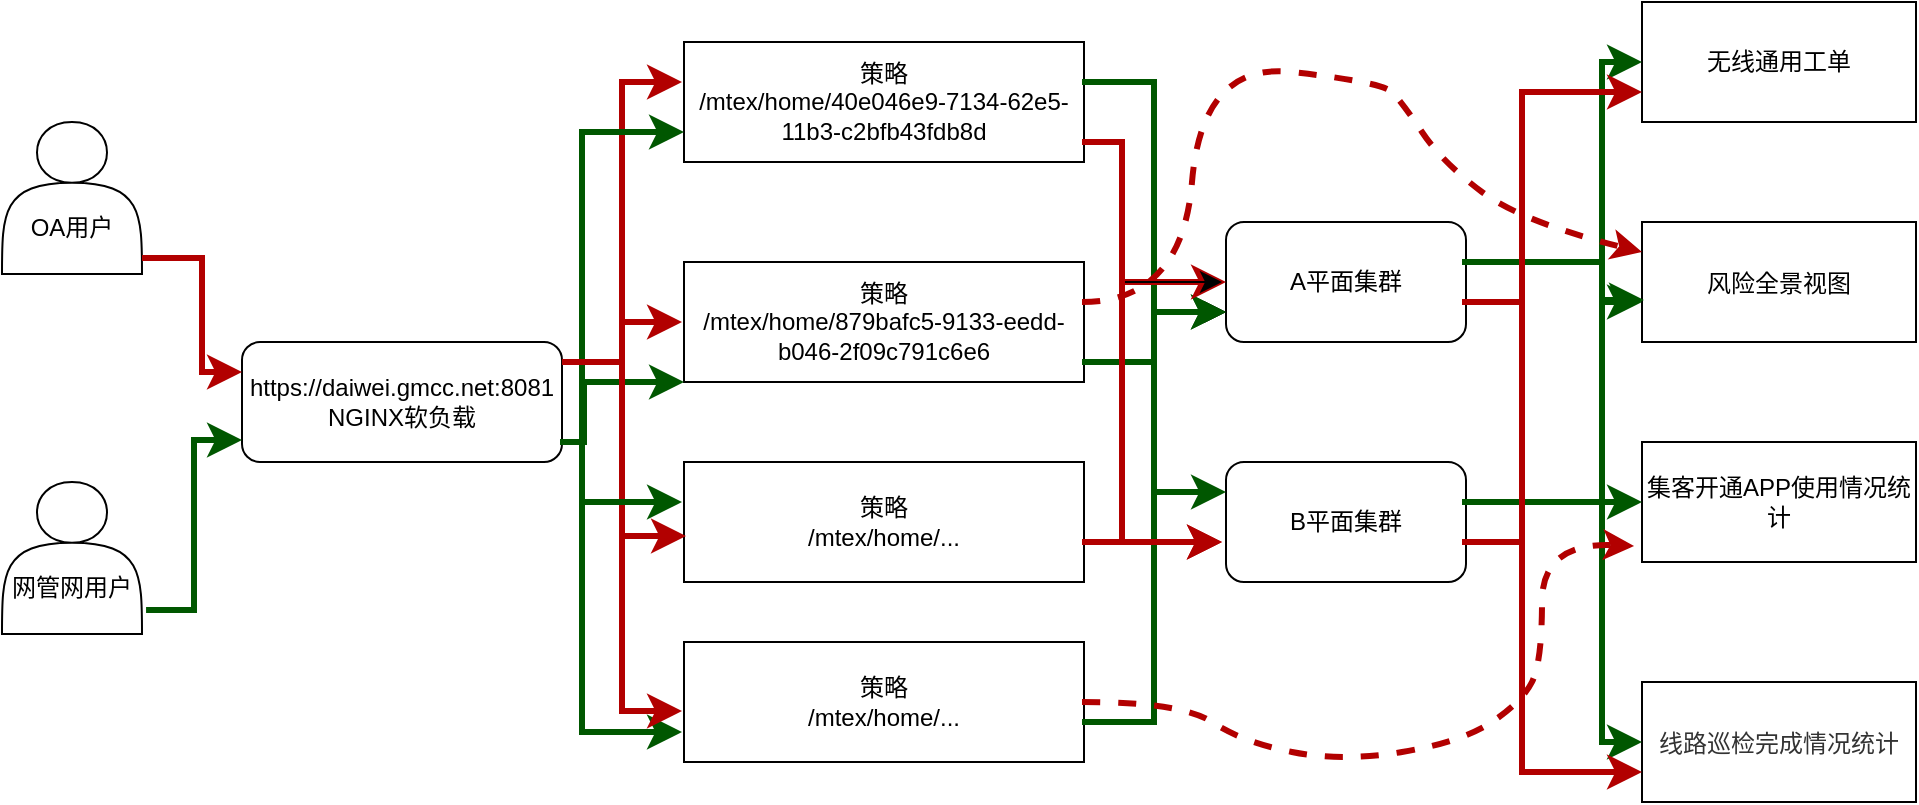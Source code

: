 <mxfile version="24.2.5" type="github">
  <diagram name="Page-1" id="90a13364-a465-7bf4-72fc-28e22215d7a0">
    <mxGraphModel dx="1434" dy="771" grid="1" gridSize="10" guides="1" tooltips="1" connect="1" arrows="1" fold="1" page="1" pageScale="1.5" pageWidth="1169" pageHeight="826" background="none" math="0" shadow="0">
      <root>
        <mxCell id="0" style=";html=1;" />
        <mxCell id="1" style=";html=1;" parent="0" />
        <mxCell id="PmSagH819ou6p5QeZkUR-2" value="&lt;div&gt;&lt;br&gt;&lt;/div&gt;&lt;div&gt;&lt;br&gt;&lt;/div&gt;&lt;div&gt;网管网用户&lt;/div&gt;" style="shape=actor;whiteSpace=wrap;html=1;" vertex="1" parent="1">
          <mxGeometry x="120" y="660" width="70" height="76" as="geometry" />
        </mxCell>
        <mxCell id="PmSagH819ou6p5QeZkUR-3" value="&lt;div&gt;&lt;br&gt;&lt;/div&gt;&lt;div&gt;&lt;br&gt;&lt;/div&gt;&lt;div&gt;OA用户&lt;/div&gt;" style="shape=actor;whiteSpace=wrap;html=1;" vertex="1" parent="1">
          <mxGeometry x="120" y="480" width="70" height="76" as="geometry" />
        </mxCell>
        <mxCell id="PmSagH819ou6p5QeZkUR-5" value="https://daiwei.gmcc.net:8081&lt;div&gt;NGINX软负载&lt;/div&gt;" style="rounded=1;whiteSpace=wrap;html=1;" vertex="1" parent="1">
          <mxGeometry x="240" y="590" width="160" height="60" as="geometry" />
        </mxCell>
        <mxCell id="PmSagH819ou6p5QeZkUR-6" value="策略&lt;div&gt;/mtex/home/40e046e9-7134-62e5-11b3-c2bfb43fdb8d&lt;/div&gt;" style="rounded=0;whiteSpace=wrap;html=1;" vertex="1" parent="1">
          <mxGeometry x="461" y="440" width="200" height="60" as="geometry" />
        </mxCell>
        <mxCell id="PmSagH819ou6p5QeZkUR-10" value="策略&lt;div&gt;/mtex/home/879bafc5-9133-eedd-b046-2f09c791c6e6&lt;/div&gt;" style="rounded=0;whiteSpace=wrap;html=1;" vertex="1" parent="1">
          <mxGeometry x="461" y="550" width="200" height="60" as="geometry" />
        </mxCell>
        <mxCell id="PmSagH819ou6p5QeZkUR-11" value="策略&lt;div&gt;/mtex/home/...&lt;/div&gt;" style="rounded=0;whiteSpace=wrap;html=1;" vertex="1" parent="1">
          <mxGeometry x="461" y="650" width="200" height="60" as="geometry" />
        </mxCell>
        <mxCell id="PmSagH819ou6p5QeZkUR-12" value="策略&lt;div&gt;/mtex/home/...&lt;/div&gt;" style="rounded=0;whiteSpace=wrap;html=1;" vertex="1" parent="1">
          <mxGeometry x="461" y="740" width="200" height="60" as="geometry" />
        </mxCell>
        <mxCell id="PmSagH819ou6p5QeZkUR-13" value="A平面集群" style="rounded=1;whiteSpace=wrap;html=1;" vertex="1" parent="1">
          <mxGeometry x="732" y="530" width="120" height="60" as="geometry" />
        </mxCell>
        <mxCell id="PmSagH819ou6p5QeZkUR-14" value="B平面集群" style="rounded=1;whiteSpace=wrap;html=1;" vertex="1" parent="1">
          <mxGeometry x="732" y="650" width="120" height="60" as="geometry" />
        </mxCell>
        <mxCell id="PmSagH819ou6p5QeZkUR-17" value="无线通用工单" style="rounded=0;whiteSpace=wrap;html=1;" vertex="1" parent="1">
          <mxGeometry x="940" y="420" width="137" height="60" as="geometry" />
        </mxCell>
        <mxCell id="PmSagH819ou6p5QeZkUR-18" value="&lt;span style=&quot;font-family: &amp;quot;Microsoft YaHei&amp;quot;, &amp;quot;Helvetica Neue&amp;quot;, Helvetica, Arial, sans-serif; text-align: start;&quot;&gt;风险全景视图&lt;/span&gt;" style="rounded=0;whiteSpace=wrap;html=1;labelBackgroundColor=default;fontColor=default;" vertex="1" parent="1">
          <mxGeometry x="940" y="530" width="137" height="60" as="geometry" />
        </mxCell>
        <mxCell id="PmSagH819ou6p5QeZkUR-19" value="集客开通APP使用情况统计" style="rounded=0;whiteSpace=wrap;html=1;" vertex="1" parent="1">
          <mxGeometry x="940" y="640" width="137" height="60" as="geometry" />
        </mxCell>
        <mxCell id="PmSagH819ou6p5QeZkUR-20" value="&lt;span style=&quot;color: rgb(51, 51, 51); font-family: &amp;quot;Microsoft YaHei&amp;quot;, &amp;quot;Helvetica Neue&amp;quot;, Helvetica, Arial, sans-serif; text-align: start; background-color: rgb(255, 255, 255);&quot;&gt;线路巡检完成情况统计&lt;/span&gt;" style="rounded=0;whiteSpace=wrap;html=1;" vertex="1" parent="1">
          <mxGeometry x="940" y="760" width="137" height="60" as="geometry" />
        </mxCell>
        <mxCell id="PmSagH819ou6p5QeZkUR-28" value="" style="edgeStyle=elbowEdgeStyle;elbow=horizontal;endArrow=classic;html=1;curved=0;rounded=0;endSize=8;startSize=8;entryX=0;entryY=0.25;entryDx=0;entryDy=0;fillColor=#e51400;strokeColor=#B20000;strokeWidth=3;" edge="1" parent="1" target="PmSagH819ou6p5QeZkUR-5">
          <mxGeometry width="50" height="50" relative="1" as="geometry">
            <mxPoint x="190" y="548" as="sourcePoint" />
            <mxPoint x="230" y="620" as="targetPoint" />
            <Array as="points">
              <mxPoint x="220" y="590" />
            </Array>
          </mxGeometry>
        </mxCell>
        <mxCell id="PmSagH819ou6p5QeZkUR-29" value="" style="edgeStyle=elbowEdgeStyle;elbow=horizontal;endArrow=classic;html=1;curved=0;rounded=0;endSize=8;startSize=8;entryX=0;entryY=0.75;entryDx=0;entryDy=0;exitX=1.029;exitY=0.842;exitDx=0;exitDy=0;exitPerimeter=0;fillColor=#008a00;strokeColor=#005700;strokeWidth=3;" edge="1" parent="1" source="PmSagH819ou6p5QeZkUR-2">
          <mxGeometry width="50" height="50" relative="1" as="geometry">
            <mxPoint x="190" y="740" as="sourcePoint" />
            <mxPoint x="240" y="639" as="targetPoint" />
          </mxGeometry>
        </mxCell>
        <mxCell id="PmSagH819ou6p5QeZkUR-30" value="" style="edgeStyle=elbowEdgeStyle;elbow=horizontal;endArrow=classic;html=1;curved=0;rounded=0;endSize=8;startSize=8;fillColor=#e51400;strokeColor=#B20000;strokeWidth=3;" edge="1" parent="1">
          <mxGeometry width="50" height="50" relative="1" as="geometry">
            <mxPoint x="400" y="600" as="sourcePoint" />
            <mxPoint x="460" y="460" as="targetPoint" />
          </mxGeometry>
        </mxCell>
        <mxCell id="PmSagH819ou6p5QeZkUR-31" value="" style="edgeStyle=elbowEdgeStyle;elbow=horizontal;endArrow=classic;html=1;curved=0;rounded=0;endSize=8;startSize=8;fillColor=#e51400;strokeColor=#B20000;strokeWidth=3;" edge="1" parent="1">
          <mxGeometry width="50" height="50" relative="1" as="geometry">
            <mxPoint x="400" y="600" as="sourcePoint" />
            <mxPoint x="460" y="580" as="targetPoint" />
            <Array as="points" />
          </mxGeometry>
        </mxCell>
        <mxCell id="PmSagH819ou6p5QeZkUR-34" value="" style="edgeStyle=elbowEdgeStyle;elbow=horizontal;endArrow=classic;html=1;curved=0;rounded=0;endSize=8;startSize=8;entryX=0.005;entryY=0.617;entryDx=0;entryDy=0;entryPerimeter=0;fillColor=#e51400;strokeColor=#B20000;strokeWidth=3;" edge="1" parent="1" target="PmSagH819ou6p5QeZkUR-11">
          <mxGeometry width="50" height="50" relative="1" as="geometry">
            <mxPoint x="410" y="600" as="sourcePoint" />
            <mxPoint x="460" y="550" as="targetPoint" />
            <Array as="points">
              <mxPoint x="430" y="640" />
            </Array>
          </mxGeometry>
        </mxCell>
        <mxCell id="PmSagH819ou6p5QeZkUR-35" value="" style="edgeStyle=elbowEdgeStyle;elbow=horizontal;endArrow=classic;html=1;curved=0;rounded=0;endSize=8;startSize=8;entryX=0;entryY=0.75;entryDx=0;entryDy=0;fillColor=#008a00;strokeColor=#005700;strokeWidth=3;" edge="1" parent="1">
          <mxGeometry width="50" height="50" relative="1" as="geometry">
            <mxPoint x="399" y="640" as="sourcePoint" />
            <mxPoint x="460" y="785" as="targetPoint" />
            <Array as="points">
              <mxPoint x="410" y="720" />
            </Array>
          </mxGeometry>
        </mxCell>
        <mxCell id="PmSagH819ou6p5QeZkUR-36" value="" style="edgeStyle=elbowEdgeStyle;elbow=horizontal;endArrow=classic;html=1;curved=0;rounded=0;endSize=8;startSize=8;entryX=0;entryY=0.75;entryDx=0;entryDy=0;fillColor=#008a00;strokeColor=#005700;strokeWidth=3;" edge="1" parent="1" target="PmSagH819ou6p5QeZkUR-6">
          <mxGeometry width="50" height="50" relative="1" as="geometry">
            <mxPoint x="400" y="640" as="sourcePoint" />
            <mxPoint x="448" y="490" as="targetPoint" />
            <Array as="points">
              <mxPoint x="410" y="490" />
            </Array>
          </mxGeometry>
        </mxCell>
        <mxCell id="PmSagH819ou6p5QeZkUR-37" value="" style="edgeStyle=elbowEdgeStyle;elbow=horizontal;endArrow=classic;html=1;curved=0;rounded=0;endSize=8;startSize=8;fillColor=#008a00;strokeColor=#005700;strokeWidth=3;" edge="1" parent="1">
          <mxGeometry width="50" height="50" relative="1" as="geometry">
            <mxPoint x="400" y="640" as="sourcePoint" />
            <mxPoint x="461" y="610" as="targetPoint" />
            <Array as="points">
              <mxPoint x="411" y="630" />
            </Array>
          </mxGeometry>
        </mxCell>
        <mxCell id="PmSagH819ou6p5QeZkUR-38" value="" style="edgeStyle=elbowEdgeStyle;elbow=horizontal;endArrow=classic;html=1;curved=0;rounded=0;endSize=8;startSize=8;fillColor=#e51400;strokeColor=#B20000;strokeWidth=3;" edge="1" parent="1">
          <mxGeometry width="50" height="50" relative="1" as="geometry">
            <mxPoint x="400" y="600" as="sourcePoint" />
            <mxPoint x="460" y="774.5" as="targetPoint" />
            <Array as="points">
              <mxPoint x="430" y="704.5" />
            </Array>
          </mxGeometry>
        </mxCell>
        <mxCell id="PmSagH819ou6p5QeZkUR-39" value="" style="edgeStyle=elbowEdgeStyle;elbow=horizontal;endArrow=classic;html=1;curved=0;rounded=0;endSize=8;startSize=8;fillColor=#008a00;strokeColor=#005700;strokeWidth=3;" edge="1" parent="1">
          <mxGeometry width="50" height="50" relative="1" as="geometry">
            <mxPoint x="400" y="640" as="sourcePoint" />
            <mxPoint x="460" y="670" as="targetPoint" />
            <Array as="points">
              <mxPoint x="410" y="660" />
            </Array>
          </mxGeometry>
        </mxCell>
        <mxCell id="PmSagH819ou6p5QeZkUR-45" value="" style="edgeStyle=elbowEdgeStyle;elbow=horizontal;endArrow=classic;html=1;curved=0;rounded=0;endSize=8;startSize=8;entryX=0;entryY=0.75;entryDx=0;entryDy=0;fillColor=#008a00;strokeColor=#005700;strokeWidth=3;" edge="1" parent="1" target="PmSagH819ou6p5QeZkUR-13">
          <mxGeometry width="50" height="50" relative="1" as="geometry">
            <mxPoint x="660" y="460" as="sourcePoint" />
            <mxPoint x="710" y="410" as="targetPoint" />
          </mxGeometry>
        </mxCell>
        <mxCell id="PmSagH819ou6p5QeZkUR-46" value="" style="edgeStyle=elbowEdgeStyle;elbow=horizontal;endArrow=classic;html=1;curved=0;rounded=0;endSize=8;startSize=8;entryX=0;entryY=0.75;entryDx=0;entryDy=0;" edge="1" parent="1" target="PmSagH819ou6p5QeZkUR-13">
          <mxGeometry width="50" height="50" relative="1" as="geometry">
            <mxPoint x="660" y="600" as="sourcePoint" />
            <mxPoint x="730" y="570" as="targetPoint" />
          </mxGeometry>
        </mxCell>
        <mxCell id="PmSagH819ou6p5QeZkUR-48" value="" style="edgeStyle=elbowEdgeStyle;elbow=horizontal;endArrow=classic;html=1;curved=0;rounded=0;endSize=8;startSize=8;entryX=0;entryY=0.75;entryDx=0;entryDy=0;fillColor=#008a00;strokeColor=#005700;strokeWidth=3;" edge="1" parent="1" target="PmSagH819ou6p5QeZkUR-13">
          <mxGeometry width="50" height="50" relative="1" as="geometry">
            <mxPoint x="660" y="780" as="sourcePoint" />
            <mxPoint x="710" y="730" as="targetPoint" />
          </mxGeometry>
        </mxCell>
        <mxCell id="PmSagH819ou6p5QeZkUR-50" value="" style="edgeStyle=elbowEdgeStyle;elbow=horizontal;endArrow=classic;html=1;curved=0;rounded=0;endSize=8;startSize=8;entryX=0;entryY=0.25;entryDx=0;entryDy=0;fillColor=#008a00;strokeColor=#005700;strokeWidth=3;" edge="1" parent="1" target="PmSagH819ou6p5QeZkUR-14">
          <mxGeometry width="50" height="50" relative="1" as="geometry">
            <mxPoint x="660" y="600" as="sourcePoint" />
            <mxPoint x="710" y="550" as="targetPoint" />
          </mxGeometry>
        </mxCell>
        <mxCell id="PmSagH819ou6p5QeZkUR-56" value="" style="edgeStyle=elbowEdgeStyle;elbow=horizontal;endArrow=classic;html=1;curved=0;rounded=0;endSize=8;startSize=8;entryX=0;entryY=0.5;entryDx=0;entryDy=0;fillColor=#008a00;strokeColor=#005700;strokeWidth=3;" edge="1" parent="1" target="PmSagH819ou6p5QeZkUR-17">
          <mxGeometry width="50" height="50" relative="1" as="geometry">
            <mxPoint x="850" y="550" as="sourcePoint" />
            <mxPoint x="900" y="500" as="targetPoint" />
            <Array as="points">
              <mxPoint x="920" y="510" />
            </Array>
          </mxGeometry>
        </mxCell>
        <mxCell id="PmSagH819ou6p5QeZkUR-57" value="" style="edgeStyle=elbowEdgeStyle;elbow=horizontal;endArrow=classic;html=1;curved=0;rounded=0;endSize=8;startSize=8;entryX=0.007;entryY=0.65;entryDx=0;entryDy=0;entryPerimeter=0;fillColor=#008a00;strokeColor=#005700;strokeWidth=3;" edge="1" parent="1" target="PmSagH819ou6p5QeZkUR-18">
          <mxGeometry width="50" height="50" relative="1" as="geometry">
            <mxPoint x="910" y="550" as="sourcePoint" />
            <mxPoint x="935" y="570" as="targetPoint" />
            <Array as="points">
              <mxPoint x="920" y="560" />
            </Array>
          </mxGeometry>
        </mxCell>
        <mxCell id="PmSagH819ou6p5QeZkUR-58" value="" style="edgeStyle=elbowEdgeStyle;elbow=horizontal;endArrow=classic;html=1;curved=0;rounded=0;endSize=8;startSize=8;entryX=0;entryY=0.5;entryDx=0;entryDy=0;fillColor=#008a00;strokeColor=#005700;strokeWidth=3;" edge="1" parent="1" target="PmSagH819ou6p5QeZkUR-19">
          <mxGeometry width="50" height="50" relative="1" as="geometry">
            <mxPoint x="850" y="670" as="sourcePoint" />
            <mxPoint x="900" y="620" as="targetPoint" />
          </mxGeometry>
        </mxCell>
        <mxCell id="PmSagH819ou6p5QeZkUR-59" value="" style="edgeStyle=elbowEdgeStyle;elbow=horizontal;endArrow=classic;html=1;curved=0;rounded=0;endSize=8;startSize=8;fillColor=#008a00;strokeColor=#005700;strokeWidth=3;" edge="1" parent="1">
          <mxGeometry width="50" height="50" relative="1" as="geometry">
            <mxPoint x="900" y="670" as="sourcePoint" />
            <mxPoint x="940" y="570" as="targetPoint" />
          </mxGeometry>
        </mxCell>
        <mxCell id="PmSagH819ou6p5QeZkUR-60" value="" style="edgeStyle=elbowEdgeStyle;elbow=horizontal;endArrow=classic;html=1;curved=0;rounded=0;endSize=8;startSize=8;fillColor=#008a00;strokeColor=#005700;strokeWidth=3;" edge="1" parent="1" target="PmSagH819ou6p5QeZkUR-20">
          <mxGeometry width="50" height="50" relative="1" as="geometry">
            <mxPoint x="860" y="670" as="sourcePoint" />
            <mxPoint x="910" y="620" as="targetPoint" />
            <Array as="points">
              <mxPoint x="920" y="730" />
            </Array>
          </mxGeometry>
        </mxCell>
        <mxCell id="PmSagH819ou6p5QeZkUR-63" value="" style="edgeStyle=elbowEdgeStyle;elbow=horizontal;endArrow=classic;html=1;curved=0;rounded=0;endSize=8;startSize=8;entryX=0;entryY=0.5;entryDx=0;entryDy=0;fillColor=#e51400;strokeColor=#B20000;strokeWidth=3;" edge="1" parent="1" target="PmSagH819ou6p5QeZkUR-13">
          <mxGeometry width="50" height="50" relative="1" as="geometry">
            <mxPoint x="660" y="490" as="sourcePoint" />
            <mxPoint x="710" y="440" as="targetPoint" />
            <Array as="points">
              <mxPoint x="680" y="530" />
            </Array>
          </mxGeometry>
        </mxCell>
        <mxCell id="PmSagH819ou6p5QeZkUR-69" value="" style="curved=1;endArrow=classic;html=1;rounded=0;entryX=0;entryY=0.25;entryDx=0;entryDy=0;strokeWidth=3;dashed=1;fillColor=#e51400;strokeColor=#B20000;" edge="1" parent="1" target="PmSagH819ou6p5QeZkUR-18">
          <mxGeometry width="50" height="50" relative="1" as="geometry">
            <mxPoint x="660" y="570" as="sourcePoint" />
            <mxPoint x="890" y="610" as="targetPoint" />
            <Array as="points">
              <mxPoint x="710" y="570" />
              <mxPoint x="720" y="450" />
              <mxPoint x="810" y="460" />
              <mxPoint x="820" y="470" />
              <mxPoint x="840" y="500" />
              <mxPoint x="880" y="530" />
            </Array>
          </mxGeometry>
        </mxCell>
        <mxCell id="PmSagH819ou6p5QeZkUR-70" value="" style="edgeStyle=elbowEdgeStyle;elbow=horizontal;endArrow=classic;html=1;curved=0;rounded=0;endSize=8;startSize=8;" edge="1" parent="1">
          <mxGeometry width="50" height="50" relative="1" as="geometry">
            <mxPoint x="660" y="690" as="sourcePoint" />
            <mxPoint x="730" y="560" as="targetPoint" />
            <Array as="points">
              <mxPoint x="680" y="630" />
            </Array>
          </mxGeometry>
        </mxCell>
        <mxCell id="PmSagH819ou6p5QeZkUR-71" value="" style="edgeStyle=elbowEdgeStyle;elbow=horizontal;endArrow=classic;html=1;curved=0;rounded=0;endSize=8;startSize=8;fillColor=#e51400;strokeColor=#B20000;strokeWidth=3;" edge="1" parent="1">
          <mxGeometry width="50" height="50" relative="1" as="geometry">
            <mxPoint x="660" y="690" as="sourcePoint" />
            <mxPoint x="730" y="690" as="targetPoint" />
            <Array as="points">
              <mxPoint x="680" y="690" />
            </Array>
          </mxGeometry>
        </mxCell>
        <mxCell id="PmSagH819ou6p5QeZkUR-72" value="" style="edgeStyle=elbowEdgeStyle;elbow=horizontal;endArrow=classic;html=1;curved=0;rounded=0;endSize=8;startSize=8;fillColor=#e51400;strokeColor=#B20000;strokeWidth=3;" edge="1" parent="1">
          <mxGeometry width="50" height="50" relative="1" as="geometry">
            <mxPoint x="660" y="490" as="sourcePoint" />
            <mxPoint x="730" y="690" as="targetPoint" />
            <Array as="points">
              <mxPoint x="680" y="590" />
            </Array>
          </mxGeometry>
        </mxCell>
        <mxCell id="PmSagH819ou6p5QeZkUR-73" value="" style="curved=1;endArrow=classic;html=1;rounded=0;entryX=-0.029;entryY=0.867;entryDx=0;entryDy=0;entryPerimeter=0;fillColor=#e51400;strokeColor=#B20000;strokeWidth=3;dashed=1;" edge="1" parent="1" target="PmSagH819ou6p5QeZkUR-19">
          <mxGeometry width="50" height="50" relative="1" as="geometry">
            <mxPoint x="660" y="770" as="sourcePoint" />
            <mxPoint x="710" y="720" as="targetPoint" />
            <Array as="points">
              <mxPoint x="710" y="770" />
              <mxPoint x="740" y="790" />
              <mxPoint x="790" y="800" />
              <mxPoint x="850" y="790" />
              <mxPoint x="880" y="770" />
              <mxPoint x="890" y="750" />
              <mxPoint x="890" y="690" />
            </Array>
          </mxGeometry>
        </mxCell>
        <mxCell id="PmSagH819ou6p5QeZkUR-78" value="" style="edgeStyle=elbowEdgeStyle;elbow=horizontal;endArrow=classic;html=1;curved=0;rounded=0;endSize=8;startSize=8;entryX=0;entryY=0.75;entryDx=0;entryDy=0;fillColor=#e51400;strokeColor=#B20000;strokeWidth=3;" edge="1" parent="1" target="PmSagH819ou6p5QeZkUR-17">
          <mxGeometry width="50" height="50" relative="1" as="geometry">
            <mxPoint x="850" y="570" as="sourcePoint" />
            <mxPoint x="900" y="520" as="targetPoint" />
            <Array as="points">
              <mxPoint x="880" y="520" />
            </Array>
          </mxGeometry>
        </mxCell>
        <mxCell id="PmSagH819ou6p5QeZkUR-80" value="" style="edgeStyle=elbowEdgeStyle;elbow=horizontal;endArrow=classic;html=1;curved=0;rounded=0;endSize=8;startSize=8;entryX=0;entryY=0.75;entryDx=0;entryDy=0;fillColor=#e51400;strokeColor=#B20000;strokeWidth=3;" edge="1" parent="1" target="PmSagH819ou6p5QeZkUR-20">
          <mxGeometry width="50" height="50" relative="1" as="geometry">
            <mxPoint x="850" y="690" as="sourcePoint" />
            <mxPoint x="900" y="640" as="targetPoint" />
            <Array as="points">
              <mxPoint x="880" y="710" />
              <mxPoint x="880" y="760" />
            </Array>
          </mxGeometry>
        </mxCell>
        <mxCell id="PmSagH819ou6p5QeZkUR-85" value="" style="endArrow=none;html=1;rounded=0;fillColor=#e51400;strokeColor=#B20000;strokeWidth=3;" edge="1" parent="1">
          <mxGeometry width="50" height="50" relative="1" as="geometry">
            <mxPoint x="880" y="690" as="sourcePoint" />
            <mxPoint x="880" y="570" as="targetPoint" />
          </mxGeometry>
        </mxCell>
      </root>
    </mxGraphModel>
  </diagram>
</mxfile>
